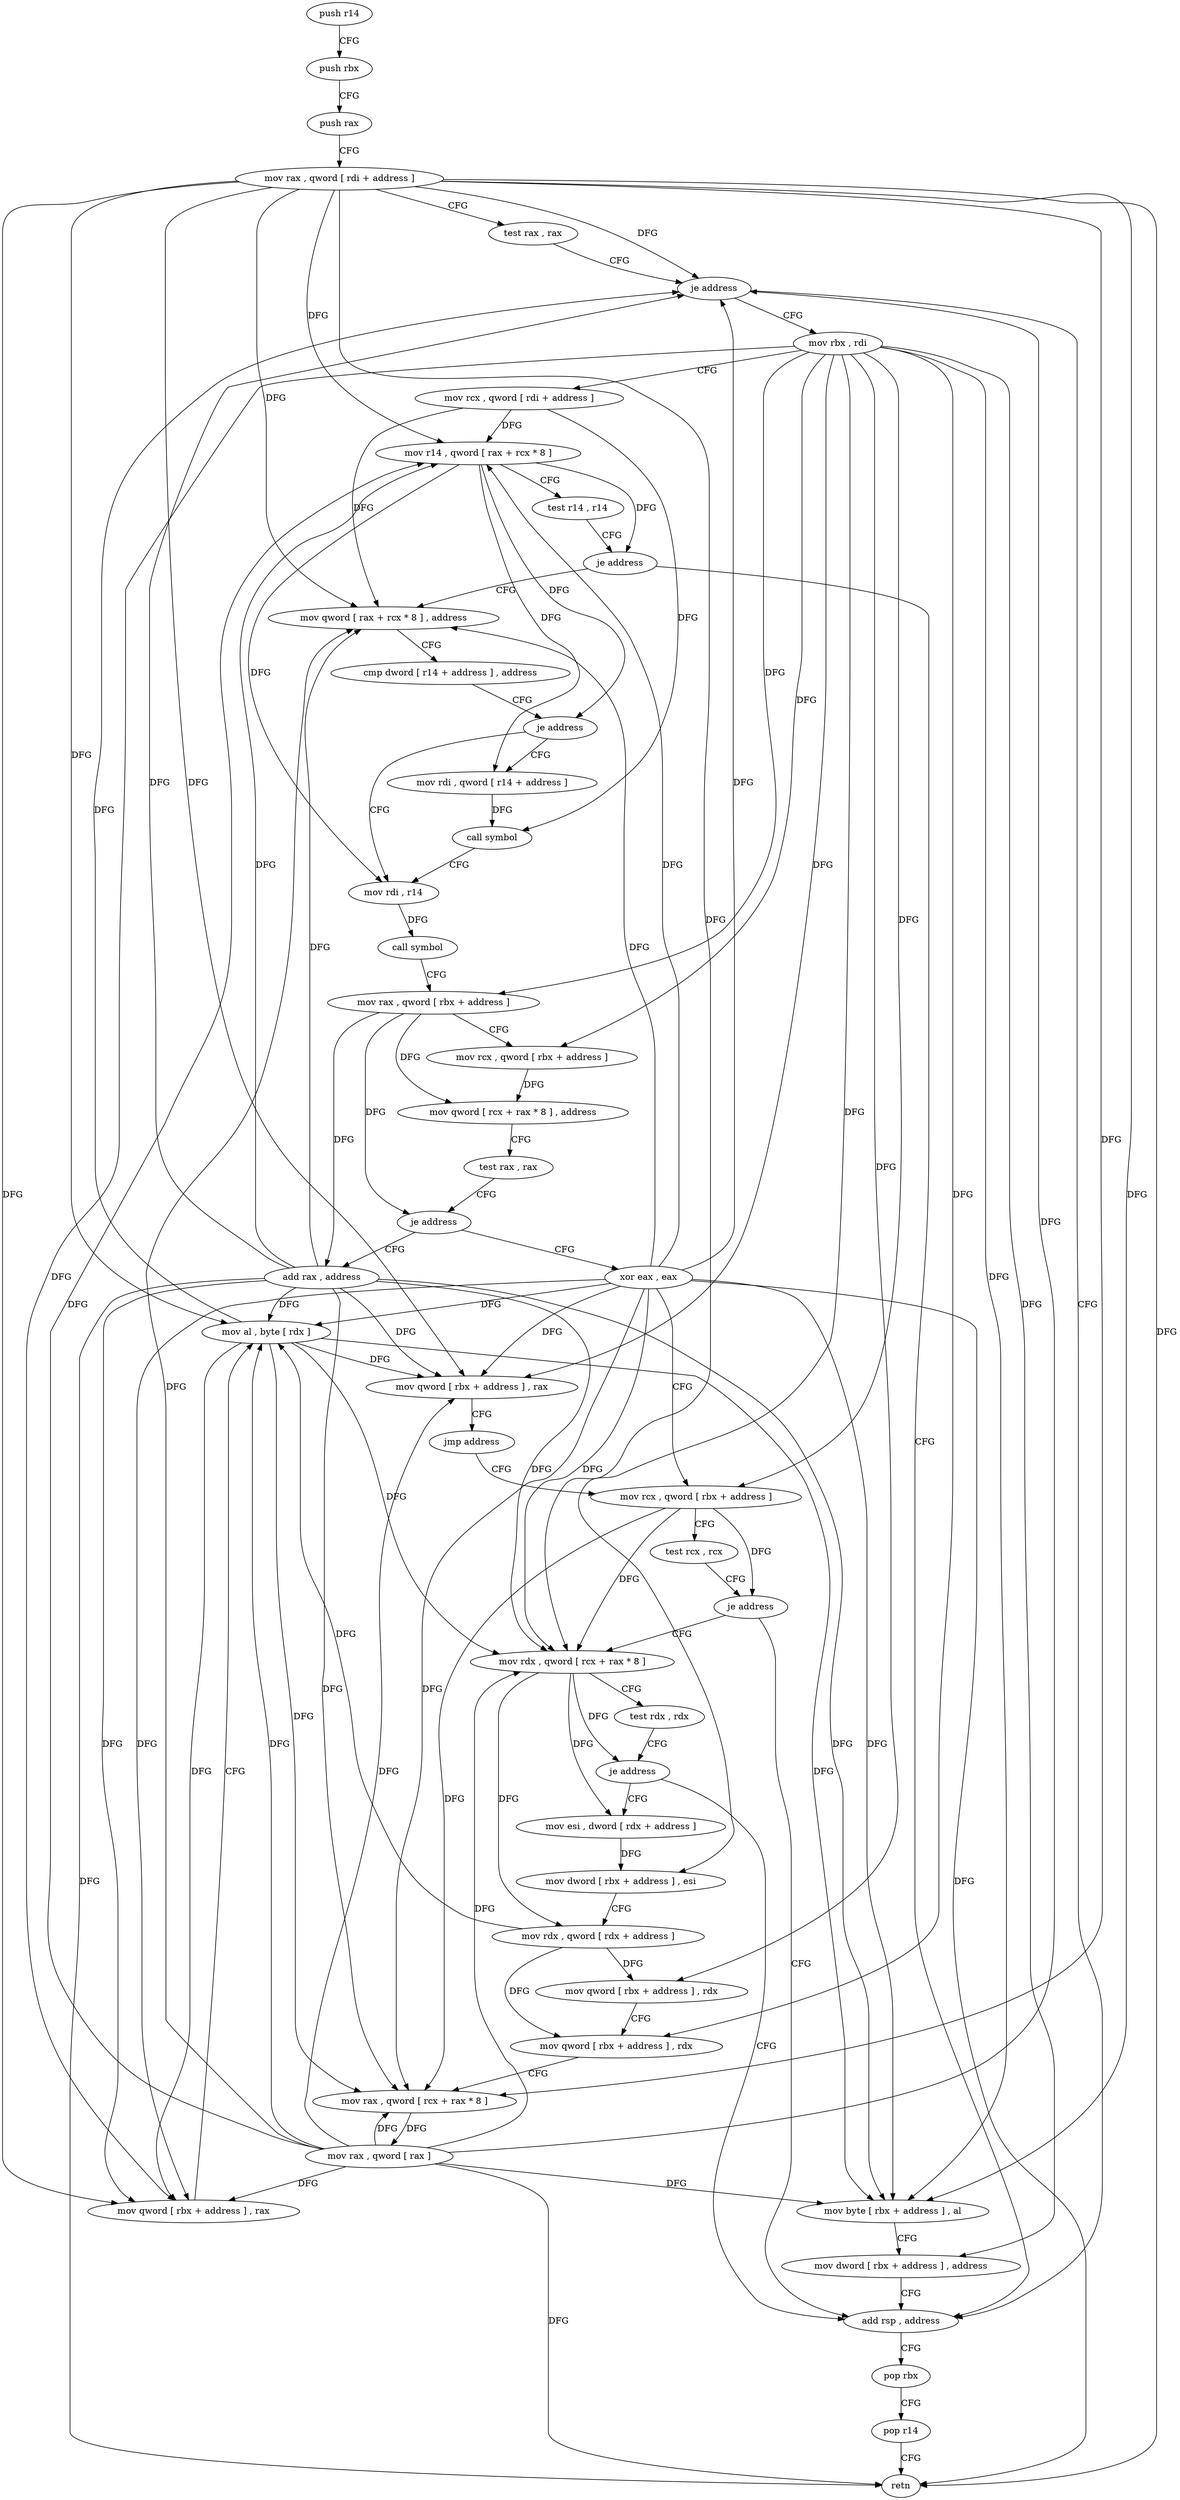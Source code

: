 digraph "func" {
"128592" [label = "push r14" ]
"128594" [label = "push rbx" ]
"128595" [label = "push rax" ]
"128596" [label = "mov rax , qword [ rdi + address ]" ]
"128600" [label = "test rax , rax" ]
"128603" [label = "je address" ]
"128752" [label = "add rsp , address" ]
"128609" [label = "mov rbx , rdi" ]
"128756" [label = "pop rbx" ]
"128757" [label = "pop r14" ]
"128759" [label = "retn" ]
"128612" [label = "mov rcx , qword [ rdi + address ]" ]
"128616" [label = "mov r14 , qword [ rax + rcx * 8 ]" ]
"128620" [label = "test r14 , r14" ]
"128623" [label = "je address" ]
"128625" [label = "mov qword [ rax + rcx * 8 ] , address" ]
"128633" [label = "cmp dword [ r14 + address ] , address" ]
"128638" [label = "je address" ]
"128649" [label = "mov rdi , r14" ]
"128640" [label = "mov rdi , qword [ r14 + address ]" ]
"128652" [label = "call symbol" ]
"128657" [label = "mov rax , qword [ rbx + address ]" ]
"128661" [label = "mov rcx , qword [ rbx + address ]" ]
"128665" [label = "mov qword [ rcx + rax * 8 ] , address" ]
"128673" [label = "test rax , rax" ]
"128676" [label = "je address" ]
"128688" [label = "xor eax , eax" ]
"128678" [label = "add rax , address" ]
"128644" [label = "call symbol" ]
"128690" [label = "mov rcx , qword [ rbx + address ]" ]
"128682" [label = "mov qword [ rbx + address ] , rax" ]
"128686" [label = "jmp address" ]
"128699" [label = "mov rdx , qword [ rcx + rax * 8 ]" ]
"128703" [label = "test rdx , rdx" ]
"128706" [label = "je address" ]
"128708" [label = "mov esi , dword [ rdx + address ]" ]
"128694" [label = "test rcx , rcx" ]
"128697" [label = "je address" ]
"128711" [label = "mov dword [ rbx + address ] , esi" ]
"128714" [label = "mov rdx , qword [ rdx + address ]" ]
"128718" [label = "mov qword [ rbx + address ] , rdx" ]
"128722" [label = "mov qword [ rbx + address ] , rdx" ]
"128729" [label = "mov rax , qword [ rcx + rax * 8 ]" ]
"128733" [label = "mov rax , qword [ rax ]" ]
"128736" [label = "mov qword [ rbx + address ] , rax" ]
"128740" [label = "mov al , byte [ rdx ]" ]
"128742" [label = "mov byte [ rbx + address ] , al" ]
"128745" [label = "mov dword [ rbx + address ] , address" ]
"128592" -> "128594" [ label = "CFG" ]
"128594" -> "128595" [ label = "CFG" ]
"128595" -> "128596" [ label = "CFG" ]
"128596" -> "128600" [ label = "CFG" ]
"128596" -> "128603" [ label = "DFG" ]
"128596" -> "128759" [ label = "DFG" ]
"128596" -> "128616" [ label = "DFG" ]
"128596" -> "128625" [ label = "DFG" ]
"128596" -> "128682" [ label = "DFG" ]
"128596" -> "128699" [ label = "DFG" ]
"128596" -> "128729" [ label = "DFG" ]
"128596" -> "128736" [ label = "DFG" ]
"128596" -> "128740" [ label = "DFG" ]
"128596" -> "128742" [ label = "DFG" ]
"128600" -> "128603" [ label = "CFG" ]
"128603" -> "128752" [ label = "CFG" ]
"128603" -> "128609" [ label = "CFG" ]
"128752" -> "128756" [ label = "CFG" ]
"128609" -> "128612" [ label = "CFG" ]
"128609" -> "128657" [ label = "DFG" ]
"128609" -> "128661" [ label = "DFG" ]
"128609" -> "128682" [ label = "DFG" ]
"128609" -> "128690" [ label = "DFG" ]
"128609" -> "128711" [ label = "DFG" ]
"128609" -> "128718" [ label = "DFG" ]
"128609" -> "128722" [ label = "DFG" ]
"128609" -> "128736" [ label = "DFG" ]
"128609" -> "128742" [ label = "DFG" ]
"128609" -> "128745" [ label = "DFG" ]
"128756" -> "128757" [ label = "CFG" ]
"128757" -> "128759" [ label = "CFG" ]
"128612" -> "128616" [ label = "DFG" ]
"128612" -> "128625" [ label = "DFG" ]
"128612" -> "128644" [ label = "DFG" ]
"128616" -> "128620" [ label = "CFG" ]
"128616" -> "128623" [ label = "DFG" ]
"128616" -> "128638" [ label = "DFG" ]
"128616" -> "128649" [ label = "DFG" ]
"128616" -> "128640" [ label = "DFG" ]
"128620" -> "128623" [ label = "CFG" ]
"128623" -> "128752" [ label = "CFG" ]
"128623" -> "128625" [ label = "CFG" ]
"128625" -> "128633" [ label = "CFG" ]
"128633" -> "128638" [ label = "CFG" ]
"128638" -> "128649" [ label = "CFG" ]
"128638" -> "128640" [ label = "CFG" ]
"128649" -> "128652" [ label = "DFG" ]
"128640" -> "128644" [ label = "DFG" ]
"128652" -> "128657" [ label = "CFG" ]
"128657" -> "128661" [ label = "CFG" ]
"128657" -> "128665" [ label = "DFG" ]
"128657" -> "128676" [ label = "DFG" ]
"128657" -> "128678" [ label = "DFG" ]
"128661" -> "128665" [ label = "DFG" ]
"128665" -> "128673" [ label = "CFG" ]
"128673" -> "128676" [ label = "CFG" ]
"128676" -> "128688" [ label = "CFG" ]
"128676" -> "128678" [ label = "CFG" ]
"128688" -> "128690" [ label = "CFG" ]
"128688" -> "128603" [ label = "DFG" ]
"128688" -> "128759" [ label = "DFG" ]
"128688" -> "128616" [ label = "DFG" ]
"128688" -> "128625" [ label = "DFG" ]
"128688" -> "128682" [ label = "DFG" ]
"128688" -> "128699" [ label = "DFG" ]
"128688" -> "128729" [ label = "DFG" ]
"128688" -> "128736" [ label = "DFG" ]
"128688" -> "128740" [ label = "DFG" ]
"128688" -> "128742" [ label = "DFG" ]
"128678" -> "128682" [ label = "DFG" ]
"128678" -> "128603" [ label = "DFG" ]
"128678" -> "128759" [ label = "DFG" ]
"128678" -> "128616" [ label = "DFG" ]
"128678" -> "128625" [ label = "DFG" ]
"128678" -> "128699" [ label = "DFG" ]
"128678" -> "128729" [ label = "DFG" ]
"128678" -> "128736" [ label = "DFG" ]
"128678" -> "128740" [ label = "DFG" ]
"128678" -> "128742" [ label = "DFG" ]
"128644" -> "128649" [ label = "CFG" ]
"128690" -> "128694" [ label = "CFG" ]
"128690" -> "128697" [ label = "DFG" ]
"128690" -> "128699" [ label = "DFG" ]
"128690" -> "128729" [ label = "DFG" ]
"128682" -> "128686" [ label = "CFG" ]
"128686" -> "128690" [ label = "CFG" ]
"128699" -> "128703" [ label = "CFG" ]
"128699" -> "128706" [ label = "DFG" ]
"128699" -> "128708" [ label = "DFG" ]
"128699" -> "128714" [ label = "DFG" ]
"128703" -> "128706" [ label = "CFG" ]
"128706" -> "128752" [ label = "CFG" ]
"128706" -> "128708" [ label = "CFG" ]
"128708" -> "128711" [ label = "DFG" ]
"128694" -> "128697" [ label = "CFG" ]
"128697" -> "128752" [ label = "CFG" ]
"128697" -> "128699" [ label = "CFG" ]
"128711" -> "128714" [ label = "CFG" ]
"128714" -> "128718" [ label = "DFG" ]
"128714" -> "128722" [ label = "DFG" ]
"128714" -> "128740" [ label = "DFG" ]
"128718" -> "128722" [ label = "CFG" ]
"128722" -> "128729" [ label = "CFG" ]
"128729" -> "128733" [ label = "DFG" ]
"128733" -> "128736" [ label = "DFG" ]
"128733" -> "128603" [ label = "DFG" ]
"128733" -> "128682" [ label = "DFG" ]
"128733" -> "128699" [ label = "DFG" ]
"128733" -> "128729" [ label = "DFG" ]
"128733" -> "128759" [ label = "DFG" ]
"128733" -> "128616" [ label = "DFG" ]
"128733" -> "128625" [ label = "DFG" ]
"128733" -> "128740" [ label = "DFG" ]
"128733" -> "128742" [ label = "DFG" ]
"128736" -> "128740" [ label = "CFG" ]
"128740" -> "128742" [ label = "DFG" ]
"128740" -> "128603" [ label = "DFG" ]
"128740" -> "128682" [ label = "DFG" ]
"128740" -> "128699" [ label = "DFG" ]
"128740" -> "128729" [ label = "DFG" ]
"128740" -> "128736" [ label = "DFG" ]
"128742" -> "128745" [ label = "CFG" ]
"128745" -> "128752" [ label = "CFG" ]
}
